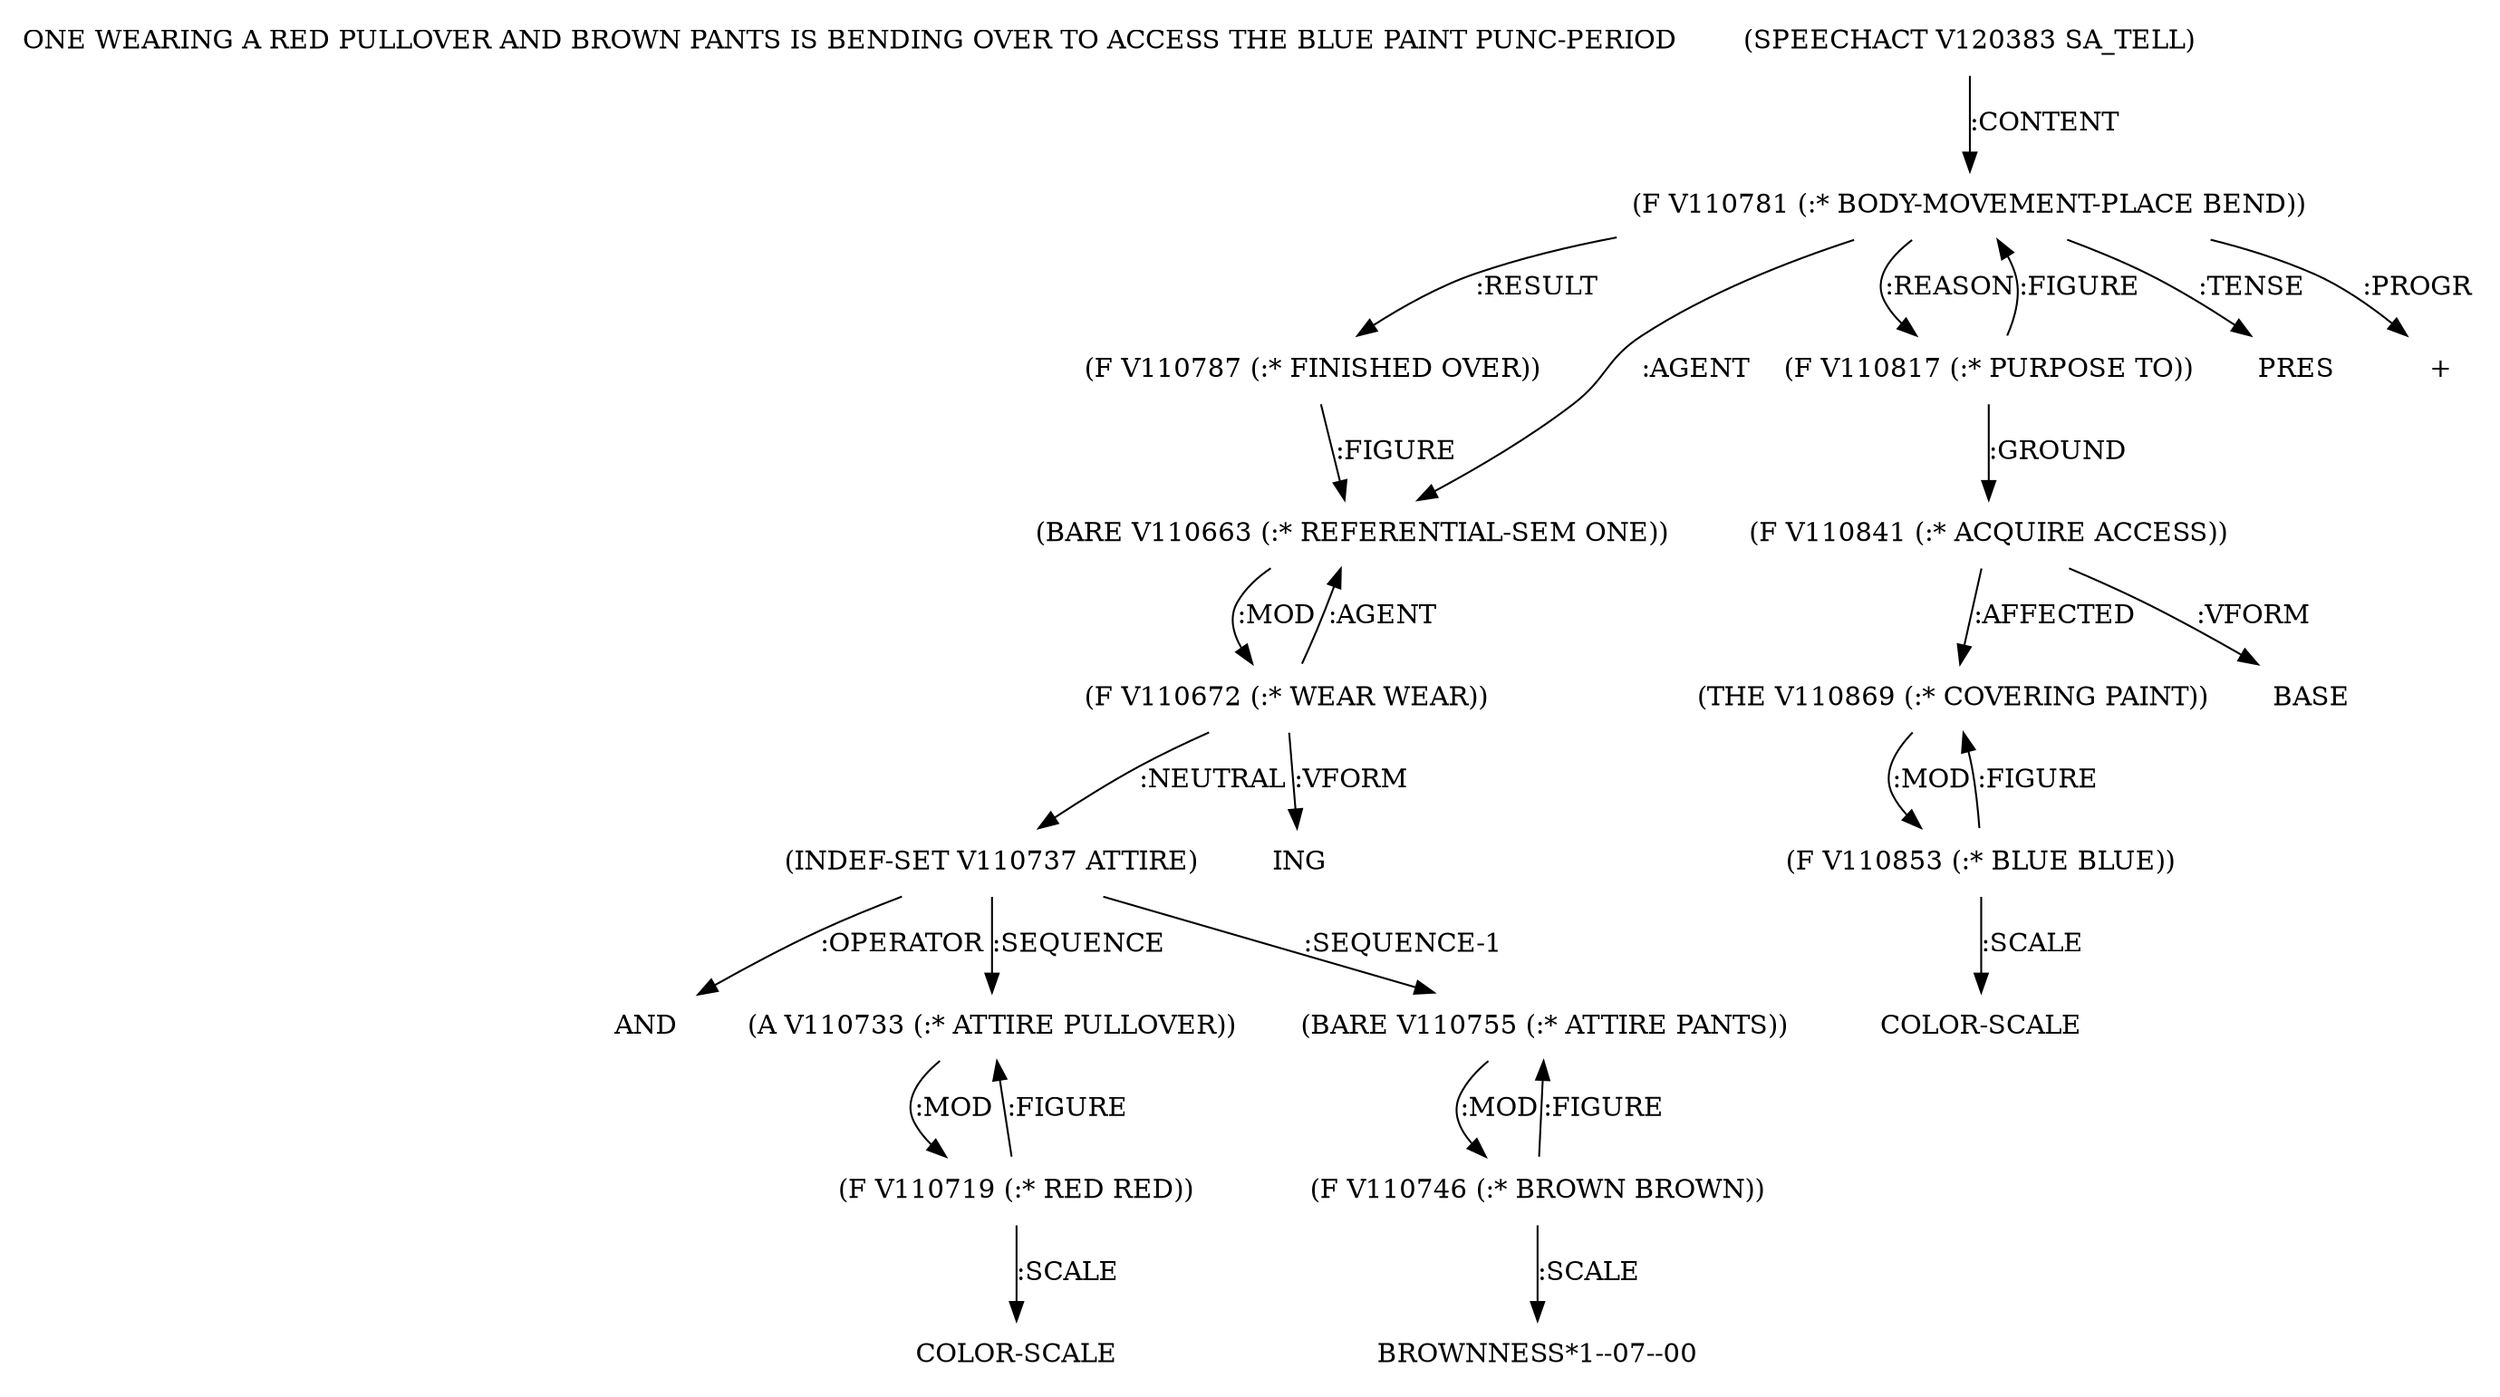 digraph Terms {
  node [shape=none]
  "ONE WEARING A RED PULLOVER AND BROWN PANTS IS BENDING OVER TO ACCESS THE BLUE PAINT PUNC-PERIOD"
  "V120383" [label="(SPEECHACT V120383 SA_TELL)"]
  "V120383" -> "V110781" [label=":CONTENT"]
  "V110781" [label="(F V110781 (:* BODY-MOVEMENT-PLACE BEND))"]
  "V110781" -> "V110787" [label=":RESULT"]
  "V110781" -> "V110663" [label=":AGENT"]
  "V110781" -> "V110817" [label=":REASON"]
  "V110781" -> "NT121858" [label=":TENSE"]
  "NT121858" [label="PRES"]
  "V110781" -> "NT121859" [label=":PROGR"]
  "NT121859" [label="+"]
  "V110663" [label="(BARE V110663 (:* REFERENTIAL-SEM ONE))"]
  "V110663" -> "V110672" [label=":MOD"]
  "V110672" [label="(F V110672 (:* WEAR WEAR))"]
  "V110672" -> "V110663" [label=":AGENT"]
  "V110672" -> "V110737" [label=":NEUTRAL"]
  "V110672" -> "NT121860" [label=":VFORM"]
  "NT121860" [label="ING"]
  "V110737" [label="(INDEF-SET V110737 ATTIRE)"]
  "V110737" -> "NT121861" [label=":OPERATOR"]
  "NT121861" [label="AND"]
  "V110737" -> "V110733" [label=":SEQUENCE"]
  "V110737" -> "V110755" [label=":SEQUENCE-1"]
  "V110733" [label="(A V110733 (:* ATTIRE PULLOVER))"]
  "V110733" -> "V110719" [label=":MOD"]
  "V110719" [label="(F V110719 (:* RED RED))"]
  "V110719" -> "V110733" [label=":FIGURE"]
  "V110719" -> "NT121862" [label=":SCALE"]
  "NT121862" [label="COLOR-SCALE"]
  "V110755" [label="(BARE V110755 (:* ATTIRE PANTS))"]
  "V110755" -> "V110746" [label=":MOD"]
  "V110746" [label="(F V110746 (:* BROWN BROWN))"]
  "V110746" -> "V110755" [label=":FIGURE"]
  "V110746" -> "NT121863" [label=":SCALE"]
  "NT121863" [label="BROWNNESS*1--07--00"]
  "V110787" [label="(F V110787 (:* FINISHED OVER))"]
  "V110787" -> "V110663" [label=":FIGURE"]
  "V110817" [label="(F V110817 (:* PURPOSE TO))"]
  "V110817" -> "V110841" [label=":GROUND"]
  "V110817" -> "V110781" [label=":FIGURE"]
  "V110841" [label="(F V110841 (:* ACQUIRE ACCESS))"]
  "V110841" -> "V110869" [label=":AFFECTED"]
  "V110841" -> "NT121864" [label=":VFORM"]
  "NT121864" [label="BASE"]
  "V110869" [label="(THE V110869 (:* COVERING PAINT))"]
  "V110869" -> "V110853" [label=":MOD"]
  "V110853" [label="(F V110853 (:* BLUE BLUE))"]
  "V110853" -> "V110869" [label=":FIGURE"]
  "V110853" -> "NT121865" [label=":SCALE"]
  "NT121865" [label="COLOR-SCALE"]
}
